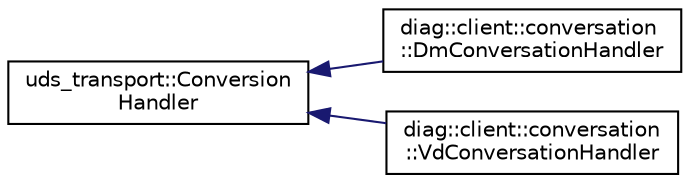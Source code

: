 digraph "Graphical Class Hierarchy"
{
 // LATEX_PDF_SIZE
  edge [fontname="Helvetica",fontsize="10",labelfontname="Helvetica",labelfontsize="10"];
  node [fontname="Helvetica",fontsize="10",shape=record];
  rankdir="LR";
  Node0 [label="uds_transport::Conversion\lHandler",height=0.2,width=0.4,color="black", fillcolor="white", style="filled",URL="$classuds__transport_1_1ConversionHandler.html",tooltip="Class to manage reception from transport protocol handler to connection handler."];
  Node0 -> Node1 [dir="back",color="midnightblue",fontsize="10",style="solid",fontname="Helvetica"];
  Node1 [label="diag::client::conversation\l::DmConversationHandler",height=0.2,width=0.4,color="black", fillcolor="white", style="filled",URL="$classdiag_1_1client_1_1conversation_1_1DmConversationHandler.html",tooltip="Class to manage reception from transport protocol handler to dm connection handler."];
  Node0 -> Node2 [dir="back",color="midnightblue",fontsize="10",style="solid",fontname="Helvetica"];
  Node2 [label="diag::client::conversation\l::VdConversationHandler",height=0.2,width=0.4,color="black", fillcolor="white", style="filled",URL="$classdiag_1_1client_1_1conversation_1_1VdConversationHandler.html",tooltip="Class to manage reception from transport protocol handler to vd connection handler."];
}
